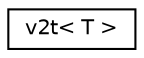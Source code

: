 digraph "Graphical Class Hierarchy"
{
  edge [fontname="Helvetica",fontsize="10",labelfontname="Helvetica",labelfontsize="10"];
  node [fontname="Helvetica",fontsize="10",shape=record];
  rankdir="LR";
  Node1 [label="v2t\< T \>",height=0.2,width=0.4,color="black", fillcolor="white", style="filled",URL="$classv2t.html"];
}
